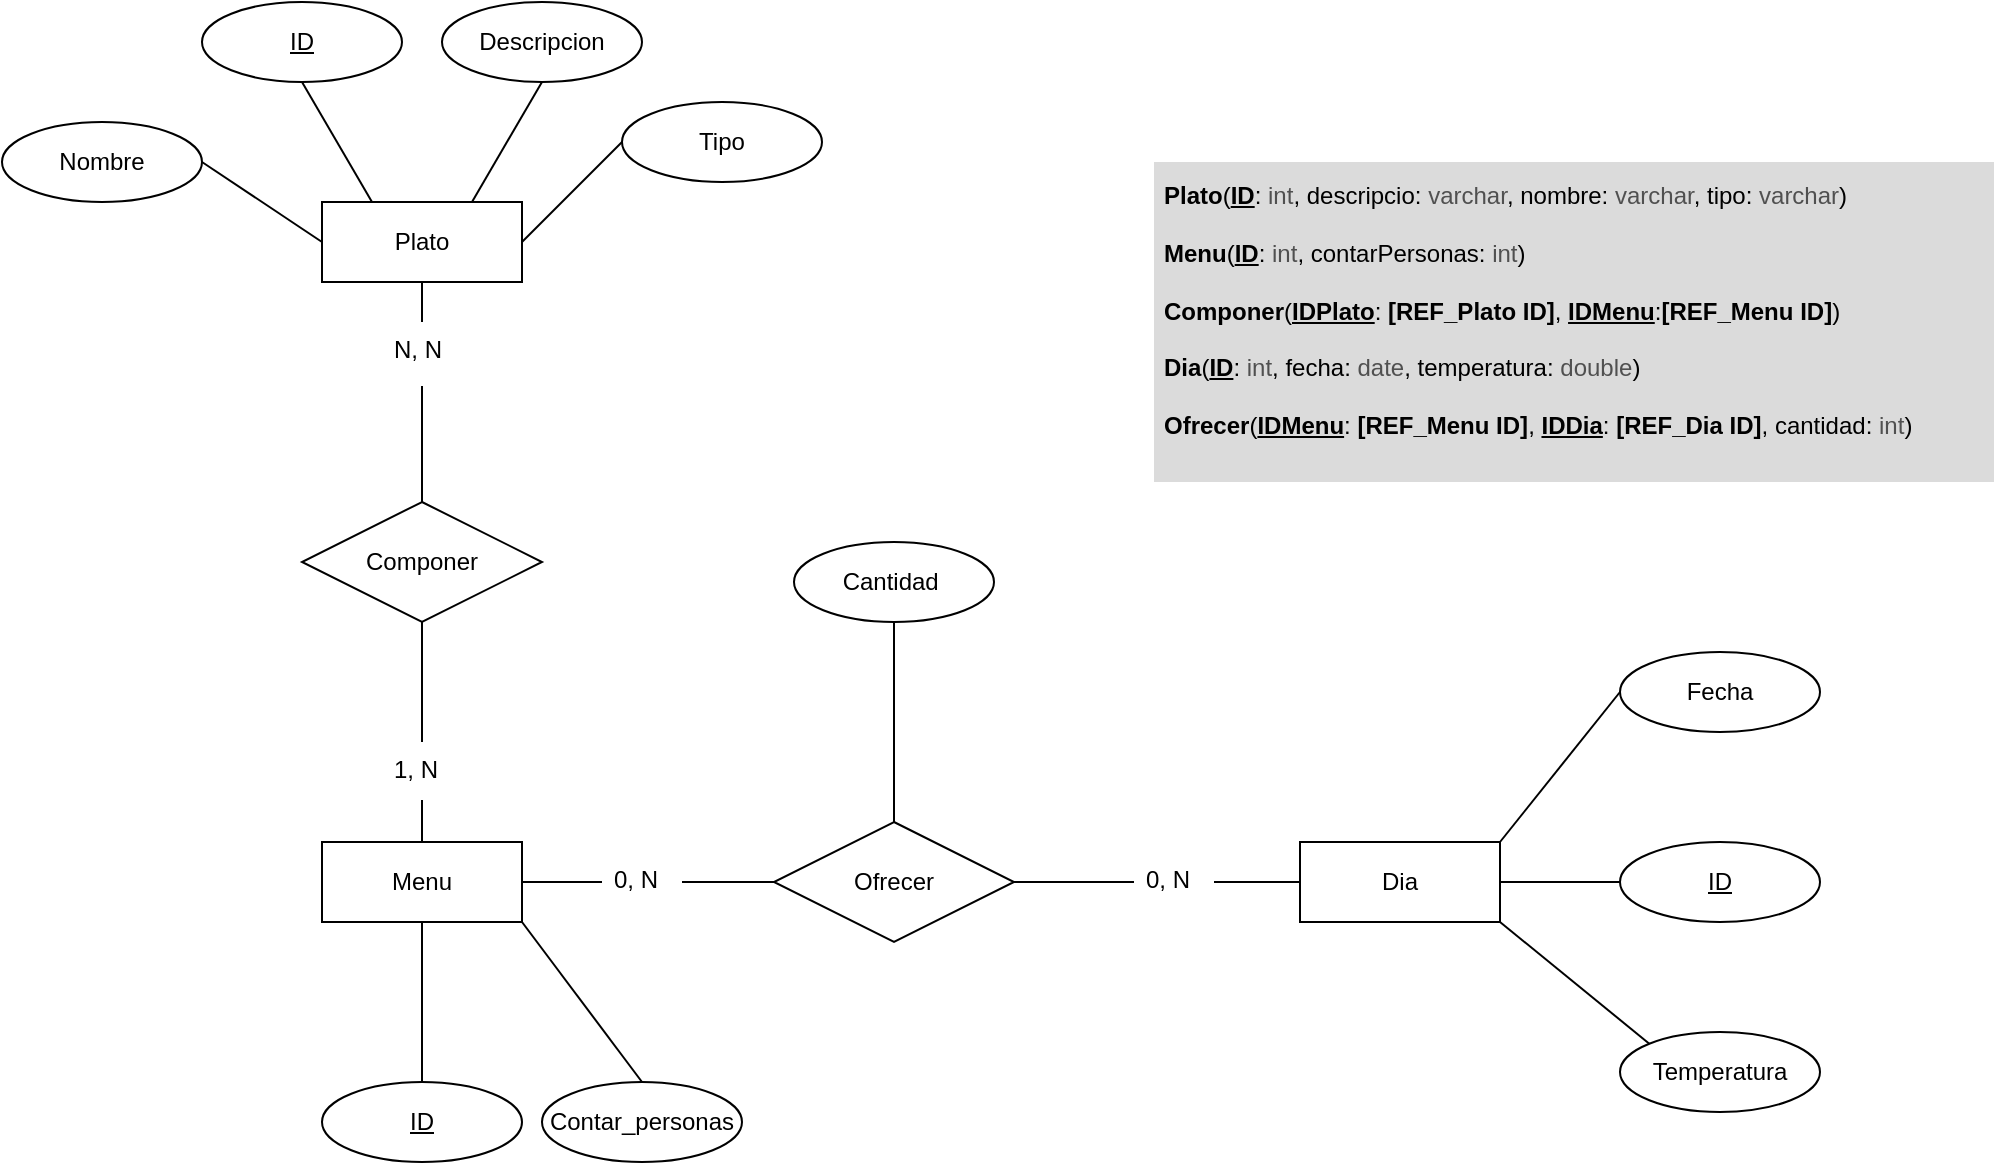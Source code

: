 <mxfile version="22.0.4" type="github">
  <diagram name="Página-1" id="wxAVN-ojPFp-bhJ8rfJf">
    <mxGraphModel dx="3585" dy="1955" grid="1" gridSize="10" guides="1" tooltips="1" connect="1" arrows="1" fold="1" page="1" pageScale="1" pageWidth="827" pageHeight="1169" math="0" shadow="0">
      <root>
        <mxCell id="0" />
        <mxCell id="1" parent="0" />
        <mxCell id="UFTTgIluC4Q-TY0QQpsT-1" value="Plato" style="whiteSpace=wrap;html=1;align=center;" parent="1" vertex="1">
          <mxGeometry x="430" y="394" width="100" height="40" as="geometry" />
        </mxCell>
        <mxCell id="UFTTgIluC4Q-TY0QQpsT-2" value="Menu" style="whiteSpace=wrap;html=1;align=center;" parent="1" vertex="1">
          <mxGeometry x="430" y="714" width="100" height="40" as="geometry" />
        </mxCell>
        <mxCell id="UFTTgIluC4Q-TY0QQpsT-3" value="ID" style="ellipse;whiteSpace=wrap;html=1;align=center;fontStyle=4;" parent="1" vertex="1">
          <mxGeometry x="370" y="294" width="100" height="40" as="geometry" />
        </mxCell>
        <mxCell id="UFTTgIluC4Q-TY0QQpsT-4" value="Nombre" style="ellipse;whiteSpace=wrap;html=1;align=center;" parent="1" vertex="1">
          <mxGeometry x="270" y="354" width="100" height="40" as="geometry" />
        </mxCell>
        <mxCell id="UFTTgIluC4Q-TY0QQpsT-5" value="Descripcion" style="ellipse;whiteSpace=wrap;html=1;align=center;" parent="1" vertex="1">
          <mxGeometry x="490" y="294" width="100" height="40" as="geometry" />
        </mxCell>
        <mxCell id="UFTTgIluC4Q-TY0QQpsT-6" value="ID" style="ellipse;whiteSpace=wrap;html=1;align=center;fontStyle=4;" parent="1" vertex="1">
          <mxGeometry x="430" y="834" width="100" height="40" as="geometry" />
        </mxCell>
        <mxCell id="UFTTgIluC4Q-TY0QQpsT-7" value="Cantidad&amp;nbsp;" style="ellipse;whiteSpace=wrap;html=1;align=center;" parent="1" vertex="1">
          <mxGeometry x="666" y="564" width="100" height="40" as="geometry" />
        </mxCell>
        <mxCell id="UFTTgIluC4Q-TY0QQpsT-8" value="Temperatura" style="ellipse;whiteSpace=wrap;html=1;align=center;" parent="1" vertex="1">
          <mxGeometry x="1079" y="809" width="100" height="40" as="geometry" />
        </mxCell>
        <mxCell id="UFTTgIluC4Q-TY0QQpsT-9" value="Tipo" style="ellipse;whiteSpace=wrap;html=1;align=center;" parent="1" vertex="1">
          <mxGeometry x="580" y="344" width="100" height="40" as="geometry" />
        </mxCell>
        <mxCell id="UFTTgIluC4Q-TY0QQpsT-10" value="Contar_personas" style="ellipse;whiteSpace=wrap;html=1;align=center;" parent="1" vertex="1">
          <mxGeometry x="540" y="834" width="100" height="40" as="geometry" />
        </mxCell>
        <mxCell id="UFTTgIluC4Q-TY0QQpsT-11" value="Componer" style="shape=rhombus;perimeter=rhombusPerimeter;whiteSpace=wrap;html=1;align=center;" parent="1" vertex="1">
          <mxGeometry x="420" y="544" width="120" height="60" as="geometry" />
        </mxCell>
        <mxCell id="UFTTgIluC4Q-TY0QQpsT-12" value="N, N" style="text;strokeColor=none;fillColor=none;spacingLeft=4;spacingRight=4;overflow=hidden;rotatable=0;points=[[0,0.5],[1,0.5]];portConstraint=eastwest;fontSize=12;whiteSpace=wrap;html=1;" parent="1" vertex="1">
          <mxGeometry x="460" y="454" width="40" height="30" as="geometry" />
        </mxCell>
        <mxCell id="UFTTgIluC4Q-TY0QQpsT-13" value="1, N" style="text;strokeColor=none;fillColor=none;spacingLeft=4;spacingRight=4;overflow=hidden;rotatable=0;points=[[0,0.5],[1,0.5]];portConstraint=eastwest;fontSize=12;whiteSpace=wrap;html=1;" parent="1" vertex="1">
          <mxGeometry x="460" y="664" width="40" height="30" as="geometry" />
        </mxCell>
        <mxCell id="UFTTgIluC4Q-TY0QQpsT-14" value="" style="endArrow=none;html=1;rounded=0;exitX=0.5;exitY=0;exitDx=0;exitDy=0;entryX=0.5;entryY=0.967;entryDx=0;entryDy=0;entryPerimeter=0;" parent="1" source="UFTTgIluC4Q-TY0QQpsT-2" target="UFTTgIluC4Q-TY0QQpsT-13" edge="1">
          <mxGeometry relative="1" as="geometry">
            <mxPoint x="800" y="714" as="sourcePoint" />
            <mxPoint x="960" y="714" as="targetPoint" />
          </mxGeometry>
        </mxCell>
        <mxCell id="UFTTgIluC4Q-TY0QQpsT-15" value="" style="endArrow=none;html=1;rounded=0;exitX=0.5;exitY=1;exitDx=0;exitDy=0;entryX=0.5;entryY=0;entryDx=0;entryDy=0;entryPerimeter=0;" parent="1" source="UFTTgIluC4Q-TY0QQpsT-11" target="UFTTgIluC4Q-TY0QQpsT-13" edge="1">
          <mxGeometry relative="1" as="geometry">
            <mxPoint x="800" y="714" as="sourcePoint" />
            <mxPoint x="960" y="714" as="targetPoint" />
          </mxGeometry>
        </mxCell>
        <mxCell id="UFTTgIluC4Q-TY0QQpsT-16" value="" style="endArrow=none;html=1;rounded=0;exitX=0.5;exitY=0;exitDx=0;exitDy=0;entryX=0.5;entryY=1.067;entryDx=0;entryDy=0;entryPerimeter=0;" parent="1" source="UFTTgIluC4Q-TY0QQpsT-11" target="UFTTgIluC4Q-TY0QQpsT-12" edge="1">
          <mxGeometry relative="1" as="geometry">
            <mxPoint x="810" y="724" as="sourcePoint" />
            <mxPoint x="970" y="724" as="targetPoint" />
          </mxGeometry>
        </mxCell>
        <mxCell id="UFTTgIluC4Q-TY0QQpsT-17" value="" style="endArrow=none;html=1;rounded=0;exitX=0.5;exitY=1;exitDx=0;exitDy=0;entryX=0.5;entryY=0;entryDx=0;entryDy=0;entryPerimeter=0;" parent="1" source="UFTTgIluC4Q-TY0QQpsT-1" target="UFTTgIluC4Q-TY0QQpsT-12" edge="1">
          <mxGeometry relative="1" as="geometry">
            <mxPoint x="820" y="734" as="sourcePoint" />
            <mxPoint x="980" y="734" as="targetPoint" />
          </mxGeometry>
        </mxCell>
        <mxCell id="UFTTgIluC4Q-TY0QQpsT-18" value="Ofrecer" style="shape=rhombus;perimeter=rhombusPerimeter;whiteSpace=wrap;html=1;align=center;" parent="1" vertex="1">
          <mxGeometry x="656" y="704" width="120" height="60" as="geometry" />
        </mxCell>
        <mxCell id="UFTTgIluC4Q-TY0QQpsT-20" value="0, N" style="text;strokeColor=none;fillColor=none;spacingLeft=4;spacingRight=4;overflow=hidden;rotatable=0;points=[[0,0.5],[1,0.5]];portConstraint=eastwest;fontSize=12;whiteSpace=wrap;html=1;" parent="1" vertex="1">
          <mxGeometry x="570" y="719" width="40" height="30" as="geometry" />
        </mxCell>
        <mxCell id="UFTTgIluC4Q-TY0QQpsT-21" value="" style="endArrow=none;html=1;rounded=0;exitX=1;exitY=0.5;exitDx=0;exitDy=0;entryX=0;entryY=0.5;entryDx=0;entryDy=0;" parent="1" source="UFTTgIluC4Q-TY0QQpsT-2" target="UFTTgIluC4Q-TY0QQpsT-20" edge="1">
          <mxGeometry relative="1" as="geometry">
            <mxPoint x="800" y="714" as="sourcePoint" />
            <mxPoint x="960" y="714" as="targetPoint" />
          </mxGeometry>
        </mxCell>
        <mxCell id="UFTTgIluC4Q-TY0QQpsT-22" value="" style="endArrow=none;html=1;rounded=0;exitX=1;exitY=0.5;exitDx=0;exitDy=0;entryX=0;entryY=0.5;entryDx=0;entryDy=0;" parent="1" source="UFTTgIluC4Q-TY0QQpsT-20" target="UFTTgIluC4Q-TY0QQpsT-18" edge="1">
          <mxGeometry relative="1" as="geometry">
            <mxPoint x="540" y="744" as="sourcePoint" />
            <mxPoint x="580" y="744" as="targetPoint" />
          </mxGeometry>
        </mxCell>
        <mxCell id="UFTTgIluC4Q-TY0QQpsT-24" value="" style="endArrow=none;html=1;rounded=0;exitX=0.5;exitY=1;exitDx=0;exitDy=0;entryX=0.25;entryY=0;entryDx=0;entryDy=0;" parent="1" source="UFTTgIluC4Q-TY0QQpsT-3" target="UFTTgIluC4Q-TY0QQpsT-1" edge="1">
          <mxGeometry relative="1" as="geometry">
            <mxPoint x="500" y="564" as="sourcePoint" />
            <mxPoint x="660" y="564" as="targetPoint" />
          </mxGeometry>
        </mxCell>
        <mxCell id="UFTTgIluC4Q-TY0QQpsT-25" value="" style="endArrow=none;html=1;rounded=0;exitX=0.5;exitY=1;exitDx=0;exitDy=0;entryX=0.75;entryY=0;entryDx=0;entryDy=0;" parent="1" source="UFTTgIluC4Q-TY0QQpsT-5" target="UFTTgIluC4Q-TY0QQpsT-1" edge="1">
          <mxGeometry relative="1" as="geometry">
            <mxPoint x="430" y="344" as="sourcePoint" />
            <mxPoint x="465" y="404" as="targetPoint" />
          </mxGeometry>
        </mxCell>
        <mxCell id="UFTTgIluC4Q-TY0QQpsT-26" value="" style="endArrow=none;html=1;rounded=0;exitX=1;exitY=0.5;exitDx=0;exitDy=0;entryX=0;entryY=0.5;entryDx=0;entryDy=0;" parent="1" source="UFTTgIluC4Q-TY0QQpsT-4" target="UFTTgIluC4Q-TY0QQpsT-1" edge="1">
          <mxGeometry relative="1" as="geometry">
            <mxPoint x="440" y="354" as="sourcePoint" />
            <mxPoint x="475" y="414" as="targetPoint" />
          </mxGeometry>
        </mxCell>
        <mxCell id="UFTTgIluC4Q-TY0QQpsT-27" value="" style="endArrow=none;html=1;rounded=0;exitX=0;exitY=0.5;exitDx=0;exitDy=0;entryX=1;entryY=0.5;entryDx=0;entryDy=0;" parent="1" source="UFTTgIluC4Q-TY0QQpsT-9" target="UFTTgIluC4Q-TY0QQpsT-1" edge="1">
          <mxGeometry relative="1" as="geometry">
            <mxPoint x="450" y="364" as="sourcePoint" />
            <mxPoint x="485" y="424" as="targetPoint" />
          </mxGeometry>
        </mxCell>
        <mxCell id="UFTTgIluC4Q-TY0QQpsT-28" value="" style="endArrow=none;html=1;rounded=0;exitX=0.5;exitY=0;exitDx=0;exitDy=0;entryX=0.5;entryY=1;entryDx=0;entryDy=0;" parent="1" source="UFTTgIluC4Q-TY0QQpsT-6" target="UFTTgIluC4Q-TY0QQpsT-2" edge="1">
          <mxGeometry relative="1" as="geometry">
            <mxPoint x="500" y="664" as="sourcePoint" />
            <mxPoint x="660" y="664" as="targetPoint" />
          </mxGeometry>
        </mxCell>
        <mxCell id="UFTTgIluC4Q-TY0QQpsT-29" value="" style="endArrow=none;html=1;rounded=0;exitX=0;exitY=0;exitDx=0;exitDy=0;entryX=1;entryY=1;entryDx=0;entryDy=0;" parent="1" source="UFTTgIluC4Q-TY0QQpsT-8" target="ToJzEdavTBDYWaMeYT04-3" edge="1">
          <mxGeometry relative="1" as="geometry">
            <mxPoint x="373" y="839" as="sourcePoint" />
            <mxPoint x="649" y="819" as="targetPoint" />
          </mxGeometry>
        </mxCell>
        <mxCell id="UFTTgIluC4Q-TY0QQpsT-30" value="" style="endArrow=none;html=1;rounded=0;exitX=0.5;exitY=0;exitDx=0;exitDy=0;entryX=1;entryY=1;entryDx=0;entryDy=0;" parent="1" source="UFTTgIluC4Q-TY0QQpsT-10" target="UFTTgIluC4Q-TY0QQpsT-2" edge="1">
          <mxGeometry relative="1" as="geometry">
            <mxPoint x="500" y="854" as="sourcePoint" />
            <mxPoint x="500" y="774" as="targetPoint" />
          </mxGeometry>
        </mxCell>
        <mxCell id="UFTTgIluC4Q-TY0QQpsT-31" value="Fecha" style="ellipse;whiteSpace=wrap;html=1;align=center;" parent="1" vertex="1">
          <mxGeometry x="1079" y="619" width="100" height="40" as="geometry" />
        </mxCell>
        <mxCell id="UFTTgIluC4Q-TY0QQpsT-32" value="" style="endArrow=none;html=1;rounded=0;exitX=0;exitY=0.5;exitDx=0;exitDy=0;entryX=1;entryY=0;entryDx=0;entryDy=0;" parent="1" source="UFTTgIluC4Q-TY0QQpsT-31" target="ToJzEdavTBDYWaMeYT04-3" edge="1">
          <mxGeometry relative="1" as="geometry">
            <mxPoint x="383" y="659" as="sourcePoint" />
            <mxPoint x="543" y="659" as="targetPoint" />
          </mxGeometry>
        </mxCell>
        <mxCell id="UFTTgIluC4Q-TY0QQpsT-33" value="" style="endArrow=none;html=1;rounded=0;exitX=0.5;exitY=1;exitDx=0;exitDy=0;entryX=0.5;entryY=0;entryDx=0;entryDy=0;" parent="1" source="UFTTgIluC4Q-TY0QQpsT-7" target="UFTTgIluC4Q-TY0QQpsT-18" edge="1">
          <mxGeometry relative="1" as="geometry">
            <mxPoint x="496" y="664" as="sourcePoint" />
            <mxPoint x="656" y="664" as="targetPoint" />
          </mxGeometry>
        </mxCell>
        <mxCell id="ToJzEdavTBDYWaMeYT04-1" value="&lt;b style=&quot;background-color: initial;&quot;&gt;Plato&lt;/b&gt;&lt;span style=&quot;background-color: initial;&quot;&gt;(&lt;b&gt;&lt;u&gt;ID&lt;/u&gt;&lt;/b&gt;: &lt;span style=&quot;color: rgb(80, 80, 80);&quot;&gt;int&lt;/span&gt;,&amp;nbsp;&lt;/span&gt;&lt;span style=&quot;background-color: initial;&quot;&gt;descripcio: &lt;/span&gt;&lt;span style=&quot;background-color: initial; color: rgb(80, 80, 80);&quot;&gt;varchar&lt;/span&gt;&lt;span style=&quot;background-color: initial;&quot;&gt;, nombre: &lt;/span&gt;&lt;span style=&quot;background-color: initial; color: rgb(80, 80, 80);&quot;&gt;varchar&lt;/span&gt;&lt;span style=&quot;background-color: initial;&quot;&gt;, tipo: &lt;/span&gt;&lt;span style=&quot;background-color: initial; color: rgb(80, 80, 80);&quot;&gt;varchar&lt;/span&gt;&lt;span style=&quot;background-color: initial;&quot;&gt;)&lt;/span&gt;&lt;span style=&quot;background-color: initial;&quot;&gt;&lt;br&gt;&lt;/span&gt;&lt;br&gt;&lt;b style=&quot;background-color: initial;&quot;&gt;Menu&lt;/b&gt;&lt;span style=&quot;background-color: initial;&quot;&gt;(&lt;b&gt;&lt;u&gt;ID&lt;/u&gt;&lt;/b&gt;: &lt;span style=&quot;color: rgb(80, 80, 80);&quot;&gt;int&lt;/span&gt;,&amp;nbsp;&lt;/span&gt;&lt;span style=&quot;background-color: initial;&quot;&gt;contarPersonas: &lt;/span&gt;&lt;span style=&quot;background-color: initial; color: rgb(80, 80, 80);&quot;&gt;int&lt;/span&gt;&lt;span style=&quot;background-color: initial;&quot;&gt;)&lt;/span&gt;&lt;span style=&quot;background-color: initial;&quot;&gt;&lt;br&gt;&lt;/span&gt;&lt;br&gt;&lt;b style=&quot;background-color: initial;&quot;&gt;Componer&lt;/b&gt;&lt;span style=&quot;background-color: initial;&quot;&gt;(&lt;b&gt;&lt;u&gt;IDPlato&lt;/u&gt;&lt;/b&gt;: &lt;b&gt;[REF_Plato ID]&lt;/b&gt;, &lt;b&gt;&lt;u&gt;IDMenu&lt;/u&gt;&lt;/b&gt;:&lt;b&gt;[REF_Menu&amp;nbsp;&lt;/b&gt;&lt;/span&gt;&lt;b style=&quot;background-color: initial;&quot;&gt;ID]&lt;/b&gt;&lt;span style=&quot;background-color: initial;&quot;&gt;)&lt;/span&gt;&lt;span style=&quot;background-color: initial;&quot;&gt;&lt;b&gt;&lt;br&gt;&lt;/b&gt;&lt;/span&gt;&lt;br&gt;&lt;b style=&quot;background-color: initial;&quot;&gt;Dia&lt;/b&gt;&lt;span style=&quot;background-color: initial;&quot;&gt;(&lt;b&gt;&lt;u&gt;ID&lt;/u&gt;&lt;/b&gt;: &lt;span style=&quot;color: rgb(80, 80, 80);&quot;&gt;int&lt;/span&gt;,&amp;nbsp;&lt;/span&gt;&lt;span style=&quot;background-color: initial;&quot;&gt;fecha: &lt;/span&gt;&lt;span style=&quot;background-color: initial; color: rgb(80, 80, 80);&quot;&gt;date&lt;/span&gt;&lt;span style=&quot;background-color: initial;&quot;&gt;, temperatura: &lt;/span&gt;&lt;span style=&quot;background-color: initial; color: rgb(80, 80, 80);&quot;&gt;double&lt;/span&gt;&lt;span style=&quot;background-color: initial;&quot;&gt;)&lt;/span&gt;&lt;span style=&quot;background-color: initial;&quot;&gt;&lt;br&gt;&lt;/span&gt;&lt;br&gt;&lt;b style=&quot;background-color: initial;&quot;&gt;Ofrecer&lt;/b&gt;&lt;span style=&quot;background-color: initial;&quot;&gt;(&lt;b&gt;&lt;u&gt;IDMenu&lt;/u&gt;&lt;/b&gt;: &lt;b&gt;[REF_Menu ID]&lt;/b&gt;, &lt;b&gt;&lt;u&gt;IDDia&lt;/u&gt;&lt;/b&gt;:&lt;/span&gt;&lt;b style=&quot;background-color: initial;&quot;&gt;&amp;nbsp;[REF_Dia ID]&lt;/b&gt;&lt;span style=&quot;background-color: initial;&quot;&gt;, cantidad: &lt;/span&gt;&lt;span style=&quot;background-color: initial; color: rgb(80, 80, 80);&quot;&gt;int&lt;/span&gt;&lt;span style=&quot;background-color: initial;&quot;&gt;)&lt;/span&gt;&lt;span style=&quot;background-color: initial;&quot;&gt;&lt;br&gt;&lt;/span&gt;&lt;br&gt;&lt;br&gt;&lt;br&gt;&lt;br&gt;&lt;br&gt;" style="text;html=1;strokeColor=none;fillColor=#dbdbdb;align=left;verticalAlign=top;whiteSpace=wrap;rounded=0;fontSize=12;spacing=5;" vertex="1" parent="1">
          <mxGeometry x="846" y="374" width="420" height="160" as="geometry" />
        </mxCell>
        <mxCell id="ToJzEdavTBDYWaMeYT04-3" value="Dia" style="whiteSpace=wrap;html=1;align=center;" vertex="1" parent="1">
          <mxGeometry x="919" y="714" width="100" height="40" as="geometry" />
        </mxCell>
        <mxCell id="ToJzEdavTBDYWaMeYT04-4" value="ID" style="ellipse;whiteSpace=wrap;html=1;align=center;fontStyle=4;" vertex="1" parent="1">
          <mxGeometry x="1079" y="714" width="100" height="40" as="geometry" />
        </mxCell>
        <mxCell id="ToJzEdavTBDYWaMeYT04-5" value="" style="endArrow=none;html=1;rounded=0;exitX=0;exitY=0.5;exitDx=0;exitDy=0;entryX=1;entryY=0.5;entryDx=0;entryDy=0;" edge="1" parent="1" source="ToJzEdavTBDYWaMeYT04-4" target="ToJzEdavTBDYWaMeYT04-3">
          <mxGeometry relative="1" as="geometry">
            <mxPoint x="1089" y="659" as="sourcePoint" />
            <mxPoint x="1029" y="734" as="targetPoint" />
          </mxGeometry>
        </mxCell>
        <mxCell id="ToJzEdavTBDYWaMeYT04-6" value="0, N" style="text;strokeColor=none;fillColor=none;spacingLeft=4;spacingRight=4;overflow=hidden;rotatable=0;points=[[0,0.5],[1,0.5]];portConstraint=eastwest;fontSize=12;whiteSpace=wrap;html=1;" vertex="1" parent="1">
          <mxGeometry x="836" y="719" width="40" height="30" as="geometry" />
        </mxCell>
        <mxCell id="ToJzEdavTBDYWaMeYT04-7" value="" style="endArrow=none;html=1;rounded=0;exitX=0;exitY=0.5;exitDx=0;exitDy=0;entryX=1;entryY=0.5;entryDx=0;entryDy=0;" edge="1" parent="1" source="ToJzEdavTBDYWaMeYT04-6" target="UFTTgIluC4Q-TY0QQpsT-18">
          <mxGeometry relative="1" as="geometry">
            <mxPoint x="570" y="744" as="sourcePoint" />
            <mxPoint x="620" y="744" as="targetPoint" />
          </mxGeometry>
        </mxCell>
        <mxCell id="ToJzEdavTBDYWaMeYT04-8" value="" style="endArrow=none;html=1;rounded=0;exitX=1;exitY=0.5;exitDx=0;exitDy=0;entryX=0;entryY=0.5;entryDx=0;entryDy=0;" edge="1" parent="1" source="ToJzEdavTBDYWaMeYT04-6" target="ToJzEdavTBDYWaMeYT04-3">
          <mxGeometry relative="1" as="geometry">
            <mxPoint x="876" y="584" as="sourcePoint" />
            <mxPoint x="1036" y="584" as="targetPoint" />
          </mxGeometry>
        </mxCell>
      </root>
    </mxGraphModel>
  </diagram>
</mxfile>
